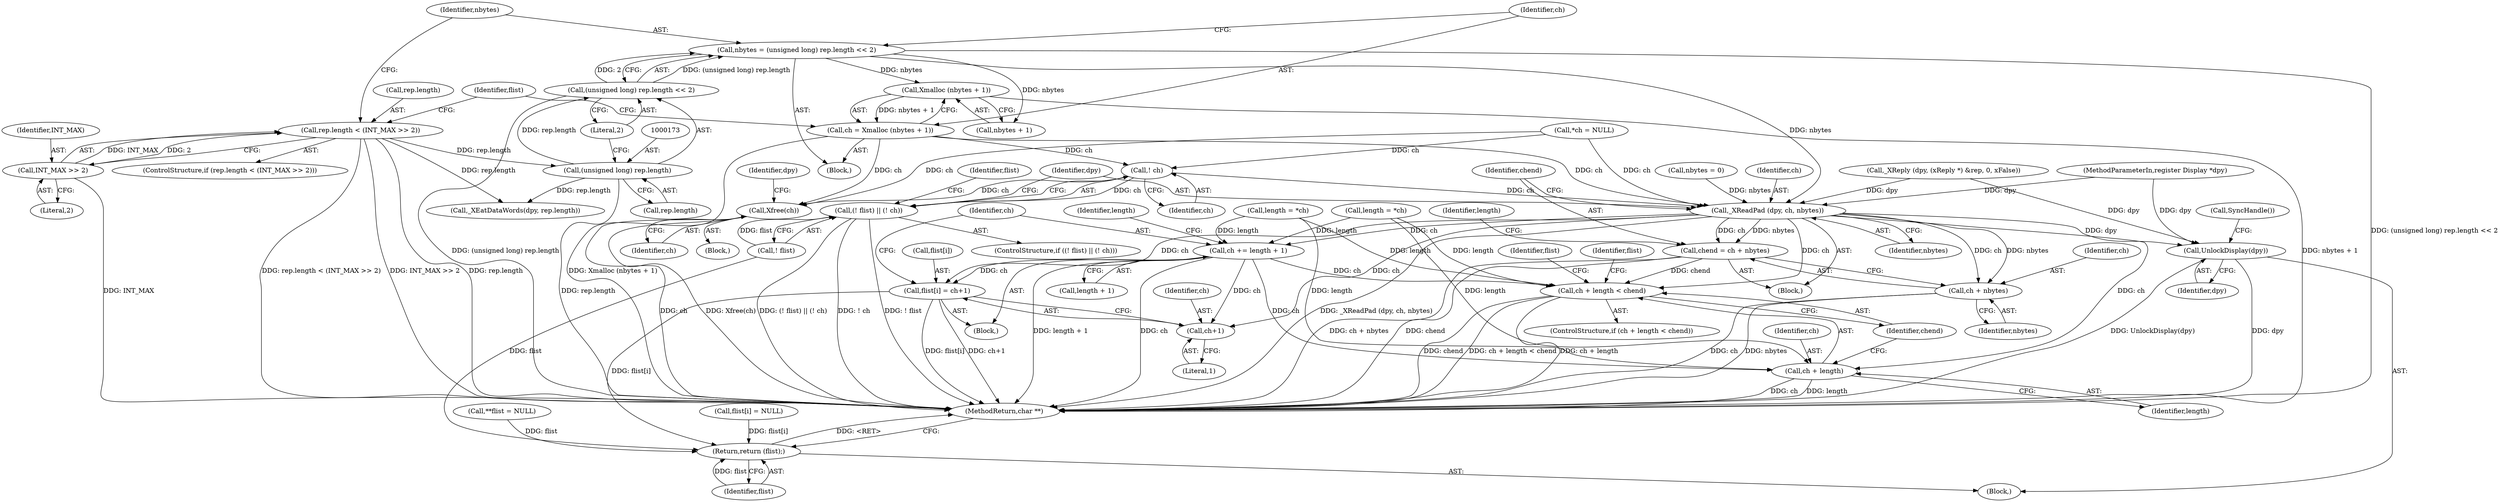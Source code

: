 digraph "0_libx11_b469da1430cdcee06e31c6251b83aede072a1ff0_0@API" {
"1000180" [label="(Call,Xmalloc (nbytes + 1))"];
"1000169" [label="(Call,nbytes = (unsigned long) rep.length << 2)"];
"1000171" [label="(Call,(unsigned long) rep.length << 2)"];
"1000172" [label="(Call,(unsigned long) rep.length)"];
"1000161" [label="(Call,rep.length < (INT_MAX >> 2))"];
"1000165" [label="(Call,INT_MAX >> 2)"];
"1000178" [label="(Call,ch = Xmalloc (nbytes + 1))"];
"1000188" [label="(Call,! ch)"];
"1000185" [label="(Call,(! flist) || (! ch))"];
"1000193" [label="(Call,Xfree(ch))"];
"1000207" [label="(Call,_XReadPad (dpy, ch, nbytes))"];
"1000211" [label="(Call,chend = ch + nbytes)"];
"1000233" [label="(Call,ch + length < chend)"];
"1000213" [label="(Call,ch + nbytes)"];
"1000234" [label="(Call,ch + length)"];
"1000239" [label="(Call,flist[i] = ch+1)"];
"1000274" [label="(Return,return (flist);)"];
"1000243" [label="(Call,ch+1)"];
"1000246" [label="(Call,ch += length + 1)"];
"1000271" [label="(Call,UnlockDisplay(dpy))"];
"1000166" [label="(Identifier,INT_MAX)"];
"1000188" [label="(Call,! ch)"];
"1000196" [label="(Identifier,dpy)"];
"1000243" [label="(Call,ch+1)"];
"1000247" [label="(Identifier,ch)"];
"1000246" [label="(Call,ch += length + 1)"];
"1000186" [label="(Call,! flist)"];
"1000232" [label="(ControlStructure,if (ch + length < chend))"];
"1000177" [label="(Literal,2)"];
"1000273" [label="(Call,SyncHandle())"];
"1000212" [label="(Identifier,chend)"];
"1000194" [label="(Identifier,ch)"];
"1000167" [label="(Literal,2)"];
"1000252" [label="(Identifier,length)"];
"1000215" [label="(Identifier,nbytes)"];
"1000180" [label="(Call,Xmalloc (nbytes + 1))"];
"1000248" [label="(Call,length + 1)"];
"1000213" [label="(Call,ch + nbytes)"];
"1000171" [label="(Call,(unsigned long) rep.length << 2)"];
"1000109" [label="(Block,)"];
"1000210" [label="(Identifier,nbytes)"];
"1000165" [label="(Call,INT_MAX >> 2)"];
"1000189" [label="(Identifier,ch)"];
"1000251" [label="(Call,length = *ch)"];
"1000120" [label="(Call,*ch = NULL)"];
"1000184" [label="(ControlStructure,if ((! flist) || (! ch)))"];
"1000161" [label="(Call,rep.length < (INT_MAX >> 2))"];
"1000190" [label="(Block,)"];
"1000271" [label="(Call,UnlockDisplay(dpy))"];
"1000138" [label="(Call,_XReply (dpy, (xReply *) &rep, 0, xFalse))"];
"1000160" [label="(ControlStructure,if (rep.length < (INT_MAX >> 2)))"];
"1000169" [label="(Call,nbytes = (unsigned long) rep.length << 2)"];
"1000216" [label="(Call,length = *ch)"];
"1000214" [label="(Identifier,ch)"];
"1000264" [label="(Identifier,flist)"];
"1000211" [label="(Call,chend = ch + nbytes)"];
"1000245" [label="(Literal,1)"];
"1000237" [label="(Identifier,chend)"];
"1000178" [label="(Call,ch = Xmalloc (nbytes + 1))"];
"1000217" [label="(Identifier,length)"];
"1000240" [label="(Call,flist[i])"];
"1000207" [label="(Call,_XReadPad (dpy, ch, nbytes))"];
"1000107" [label="(MethodParameterIn,register Display *dpy)"];
"1000187" [label="(Identifier,flist)"];
"1000162" [label="(Call,rep.length)"];
"1000112" [label="(Call,nbytes = 0)"];
"1000168" [label="(Block,)"];
"1000235" [label="(Identifier,ch)"];
"1000275" [label="(Identifier,flist)"];
"1000233" [label="(Call,ch + length < chend)"];
"1000241" [label="(Identifier,flist)"];
"1000116" [label="(Call,**flist = NULL)"];
"1000244" [label="(Identifier,ch)"];
"1000195" [label="(Call,_XEatDataWords(dpy, rep.length))"];
"1000238" [label="(Block,)"];
"1000272" [label="(Identifier,dpy)"];
"1000179" [label="(Identifier,ch)"];
"1000274" [label="(Return,return (flist);)"];
"1000192" [label="(Identifier,flist)"];
"1000170" [label="(Identifier,nbytes)"];
"1000174" [label="(Call,rep.length)"];
"1000276" [label="(MethodReturn,char **)"];
"1000209" [label="(Identifier,ch)"];
"1000150" [label="(Block,)"];
"1000234" [label="(Call,ch + length)"];
"1000172" [label="(Call,(unsigned long) rep.length)"];
"1000185" [label="(Call,(! flist) || (! ch))"];
"1000208" [label="(Identifier,dpy)"];
"1000193" [label="(Call,Xfree(ch))"];
"1000236" [label="(Identifier,length)"];
"1000262" [label="(Call,flist[i] = NULL)"];
"1000239" [label="(Call,flist[i] = ch+1)"];
"1000181" [label="(Call,nbytes + 1)"];
"1000180" -> "1000178"  [label="AST: "];
"1000180" -> "1000181"  [label="CFG: "];
"1000181" -> "1000180"  [label="AST: "];
"1000178" -> "1000180"  [label="CFG: "];
"1000180" -> "1000276"  [label="DDG: nbytes + 1"];
"1000180" -> "1000178"  [label="DDG: nbytes + 1"];
"1000169" -> "1000180"  [label="DDG: nbytes"];
"1000169" -> "1000168"  [label="AST: "];
"1000169" -> "1000171"  [label="CFG: "];
"1000170" -> "1000169"  [label="AST: "];
"1000171" -> "1000169"  [label="AST: "];
"1000179" -> "1000169"  [label="CFG: "];
"1000169" -> "1000276"  [label="DDG: (unsigned long) rep.length << 2"];
"1000171" -> "1000169"  [label="DDG: (unsigned long) rep.length"];
"1000171" -> "1000169"  [label="DDG: 2"];
"1000169" -> "1000181"  [label="DDG: nbytes"];
"1000169" -> "1000207"  [label="DDG: nbytes"];
"1000171" -> "1000177"  [label="CFG: "];
"1000172" -> "1000171"  [label="AST: "];
"1000177" -> "1000171"  [label="AST: "];
"1000171" -> "1000276"  [label="DDG: (unsigned long) rep.length"];
"1000172" -> "1000171"  [label="DDG: rep.length"];
"1000172" -> "1000174"  [label="CFG: "];
"1000173" -> "1000172"  [label="AST: "];
"1000174" -> "1000172"  [label="AST: "];
"1000177" -> "1000172"  [label="CFG: "];
"1000172" -> "1000276"  [label="DDG: rep.length"];
"1000161" -> "1000172"  [label="DDG: rep.length"];
"1000172" -> "1000195"  [label="DDG: rep.length"];
"1000161" -> "1000160"  [label="AST: "];
"1000161" -> "1000165"  [label="CFG: "];
"1000162" -> "1000161"  [label="AST: "];
"1000165" -> "1000161"  [label="AST: "];
"1000170" -> "1000161"  [label="CFG: "];
"1000187" -> "1000161"  [label="CFG: "];
"1000161" -> "1000276"  [label="DDG: rep.length"];
"1000161" -> "1000276"  [label="DDG: rep.length < (INT_MAX >> 2)"];
"1000161" -> "1000276"  [label="DDG: INT_MAX >> 2"];
"1000165" -> "1000161"  [label="DDG: INT_MAX"];
"1000165" -> "1000161"  [label="DDG: 2"];
"1000161" -> "1000195"  [label="DDG: rep.length"];
"1000165" -> "1000167"  [label="CFG: "];
"1000166" -> "1000165"  [label="AST: "];
"1000167" -> "1000165"  [label="AST: "];
"1000165" -> "1000276"  [label="DDG: INT_MAX"];
"1000178" -> "1000168"  [label="AST: "];
"1000179" -> "1000178"  [label="AST: "];
"1000187" -> "1000178"  [label="CFG: "];
"1000178" -> "1000276"  [label="DDG: Xmalloc (nbytes + 1)"];
"1000178" -> "1000188"  [label="DDG: ch"];
"1000178" -> "1000193"  [label="DDG: ch"];
"1000178" -> "1000207"  [label="DDG: ch"];
"1000188" -> "1000185"  [label="AST: "];
"1000188" -> "1000189"  [label="CFG: "];
"1000189" -> "1000188"  [label="AST: "];
"1000185" -> "1000188"  [label="CFG: "];
"1000188" -> "1000185"  [label="DDG: ch"];
"1000120" -> "1000188"  [label="DDG: ch"];
"1000188" -> "1000193"  [label="DDG: ch"];
"1000188" -> "1000207"  [label="DDG: ch"];
"1000185" -> "1000184"  [label="AST: "];
"1000185" -> "1000186"  [label="CFG: "];
"1000186" -> "1000185"  [label="AST: "];
"1000192" -> "1000185"  [label="CFG: "];
"1000208" -> "1000185"  [label="CFG: "];
"1000185" -> "1000276"  [label="DDG: (! flist) || (! ch)"];
"1000185" -> "1000276"  [label="DDG: ! ch"];
"1000185" -> "1000276"  [label="DDG: ! flist"];
"1000186" -> "1000185"  [label="DDG: flist"];
"1000193" -> "1000190"  [label="AST: "];
"1000193" -> "1000194"  [label="CFG: "];
"1000194" -> "1000193"  [label="AST: "];
"1000196" -> "1000193"  [label="CFG: "];
"1000193" -> "1000276"  [label="DDG: ch"];
"1000193" -> "1000276"  [label="DDG: Xfree(ch)"];
"1000120" -> "1000193"  [label="DDG: ch"];
"1000207" -> "1000150"  [label="AST: "];
"1000207" -> "1000210"  [label="CFG: "];
"1000208" -> "1000207"  [label="AST: "];
"1000209" -> "1000207"  [label="AST: "];
"1000210" -> "1000207"  [label="AST: "];
"1000212" -> "1000207"  [label="CFG: "];
"1000207" -> "1000276"  [label="DDG: _XReadPad (dpy, ch, nbytes)"];
"1000138" -> "1000207"  [label="DDG: dpy"];
"1000107" -> "1000207"  [label="DDG: dpy"];
"1000120" -> "1000207"  [label="DDG: ch"];
"1000112" -> "1000207"  [label="DDG: nbytes"];
"1000207" -> "1000211"  [label="DDG: ch"];
"1000207" -> "1000211"  [label="DDG: nbytes"];
"1000207" -> "1000213"  [label="DDG: ch"];
"1000207" -> "1000213"  [label="DDG: nbytes"];
"1000207" -> "1000233"  [label="DDG: ch"];
"1000207" -> "1000234"  [label="DDG: ch"];
"1000207" -> "1000239"  [label="DDG: ch"];
"1000207" -> "1000243"  [label="DDG: ch"];
"1000207" -> "1000246"  [label="DDG: ch"];
"1000207" -> "1000271"  [label="DDG: dpy"];
"1000211" -> "1000150"  [label="AST: "];
"1000211" -> "1000213"  [label="CFG: "];
"1000212" -> "1000211"  [label="AST: "];
"1000213" -> "1000211"  [label="AST: "];
"1000217" -> "1000211"  [label="CFG: "];
"1000211" -> "1000276"  [label="DDG: chend"];
"1000211" -> "1000276"  [label="DDG: ch + nbytes"];
"1000211" -> "1000233"  [label="DDG: chend"];
"1000233" -> "1000232"  [label="AST: "];
"1000233" -> "1000237"  [label="CFG: "];
"1000234" -> "1000233"  [label="AST: "];
"1000237" -> "1000233"  [label="AST: "];
"1000241" -> "1000233"  [label="CFG: "];
"1000264" -> "1000233"  [label="CFG: "];
"1000233" -> "1000276"  [label="DDG: chend"];
"1000233" -> "1000276"  [label="DDG: ch + length < chend"];
"1000233" -> "1000276"  [label="DDG: ch + length"];
"1000246" -> "1000233"  [label="DDG: ch"];
"1000216" -> "1000233"  [label="DDG: length"];
"1000251" -> "1000233"  [label="DDG: length"];
"1000213" -> "1000215"  [label="CFG: "];
"1000214" -> "1000213"  [label="AST: "];
"1000215" -> "1000213"  [label="AST: "];
"1000213" -> "1000276"  [label="DDG: ch"];
"1000213" -> "1000276"  [label="DDG: nbytes"];
"1000234" -> "1000236"  [label="CFG: "];
"1000235" -> "1000234"  [label="AST: "];
"1000236" -> "1000234"  [label="AST: "];
"1000237" -> "1000234"  [label="CFG: "];
"1000234" -> "1000276"  [label="DDG: length"];
"1000234" -> "1000276"  [label="DDG: ch"];
"1000246" -> "1000234"  [label="DDG: ch"];
"1000216" -> "1000234"  [label="DDG: length"];
"1000251" -> "1000234"  [label="DDG: length"];
"1000239" -> "1000238"  [label="AST: "];
"1000239" -> "1000243"  [label="CFG: "];
"1000240" -> "1000239"  [label="AST: "];
"1000243" -> "1000239"  [label="AST: "];
"1000247" -> "1000239"  [label="CFG: "];
"1000239" -> "1000276"  [label="DDG: flist[i]"];
"1000239" -> "1000276"  [label="DDG: ch+1"];
"1000246" -> "1000239"  [label="DDG: ch"];
"1000239" -> "1000274"  [label="DDG: flist[i]"];
"1000274" -> "1000109"  [label="AST: "];
"1000274" -> "1000275"  [label="CFG: "];
"1000275" -> "1000274"  [label="AST: "];
"1000276" -> "1000274"  [label="CFG: "];
"1000274" -> "1000276"  [label="DDG: <RET>"];
"1000275" -> "1000274"  [label="DDG: flist"];
"1000116" -> "1000274"  [label="DDG: flist"];
"1000186" -> "1000274"  [label="DDG: flist"];
"1000262" -> "1000274"  [label="DDG: flist[i]"];
"1000243" -> "1000245"  [label="CFG: "];
"1000244" -> "1000243"  [label="AST: "];
"1000245" -> "1000243"  [label="AST: "];
"1000246" -> "1000243"  [label="DDG: ch"];
"1000246" -> "1000238"  [label="AST: "];
"1000246" -> "1000248"  [label="CFG: "];
"1000247" -> "1000246"  [label="AST: "];
"1000248" -> "1000246"  [label="AST: "];
"1000252" -> "1000246"  [label="CFG: "];
"1000246" -> "1000276"  [label="DDG: length + 1"];
"1000246" -> "1000276"  [label="DDG: ch"];
"1000216" -> "1000246"  [label="DDG: length"];
"1000251" -> "1000246"  [label="DDG: length"];
"1000271" -> "1000109"  [label="AST: "];
"1000271" -> "1000272"  [label="CFG: "];
"1000272" -> "1000271"  [label="AST: "];
"1000273" -> "1000271"  [label="CFG: "];
"1000271" -> "1000276"  [label="DDG: dpy"];
"1000271" -> "1000276"  [label="DDG: UnlockDisplay(dpy)"];
"1000138" -> "1000271"  [label="DDG: dpy"];
"1000107" -> "1000271"  [label="DDG: dpy"];
}
